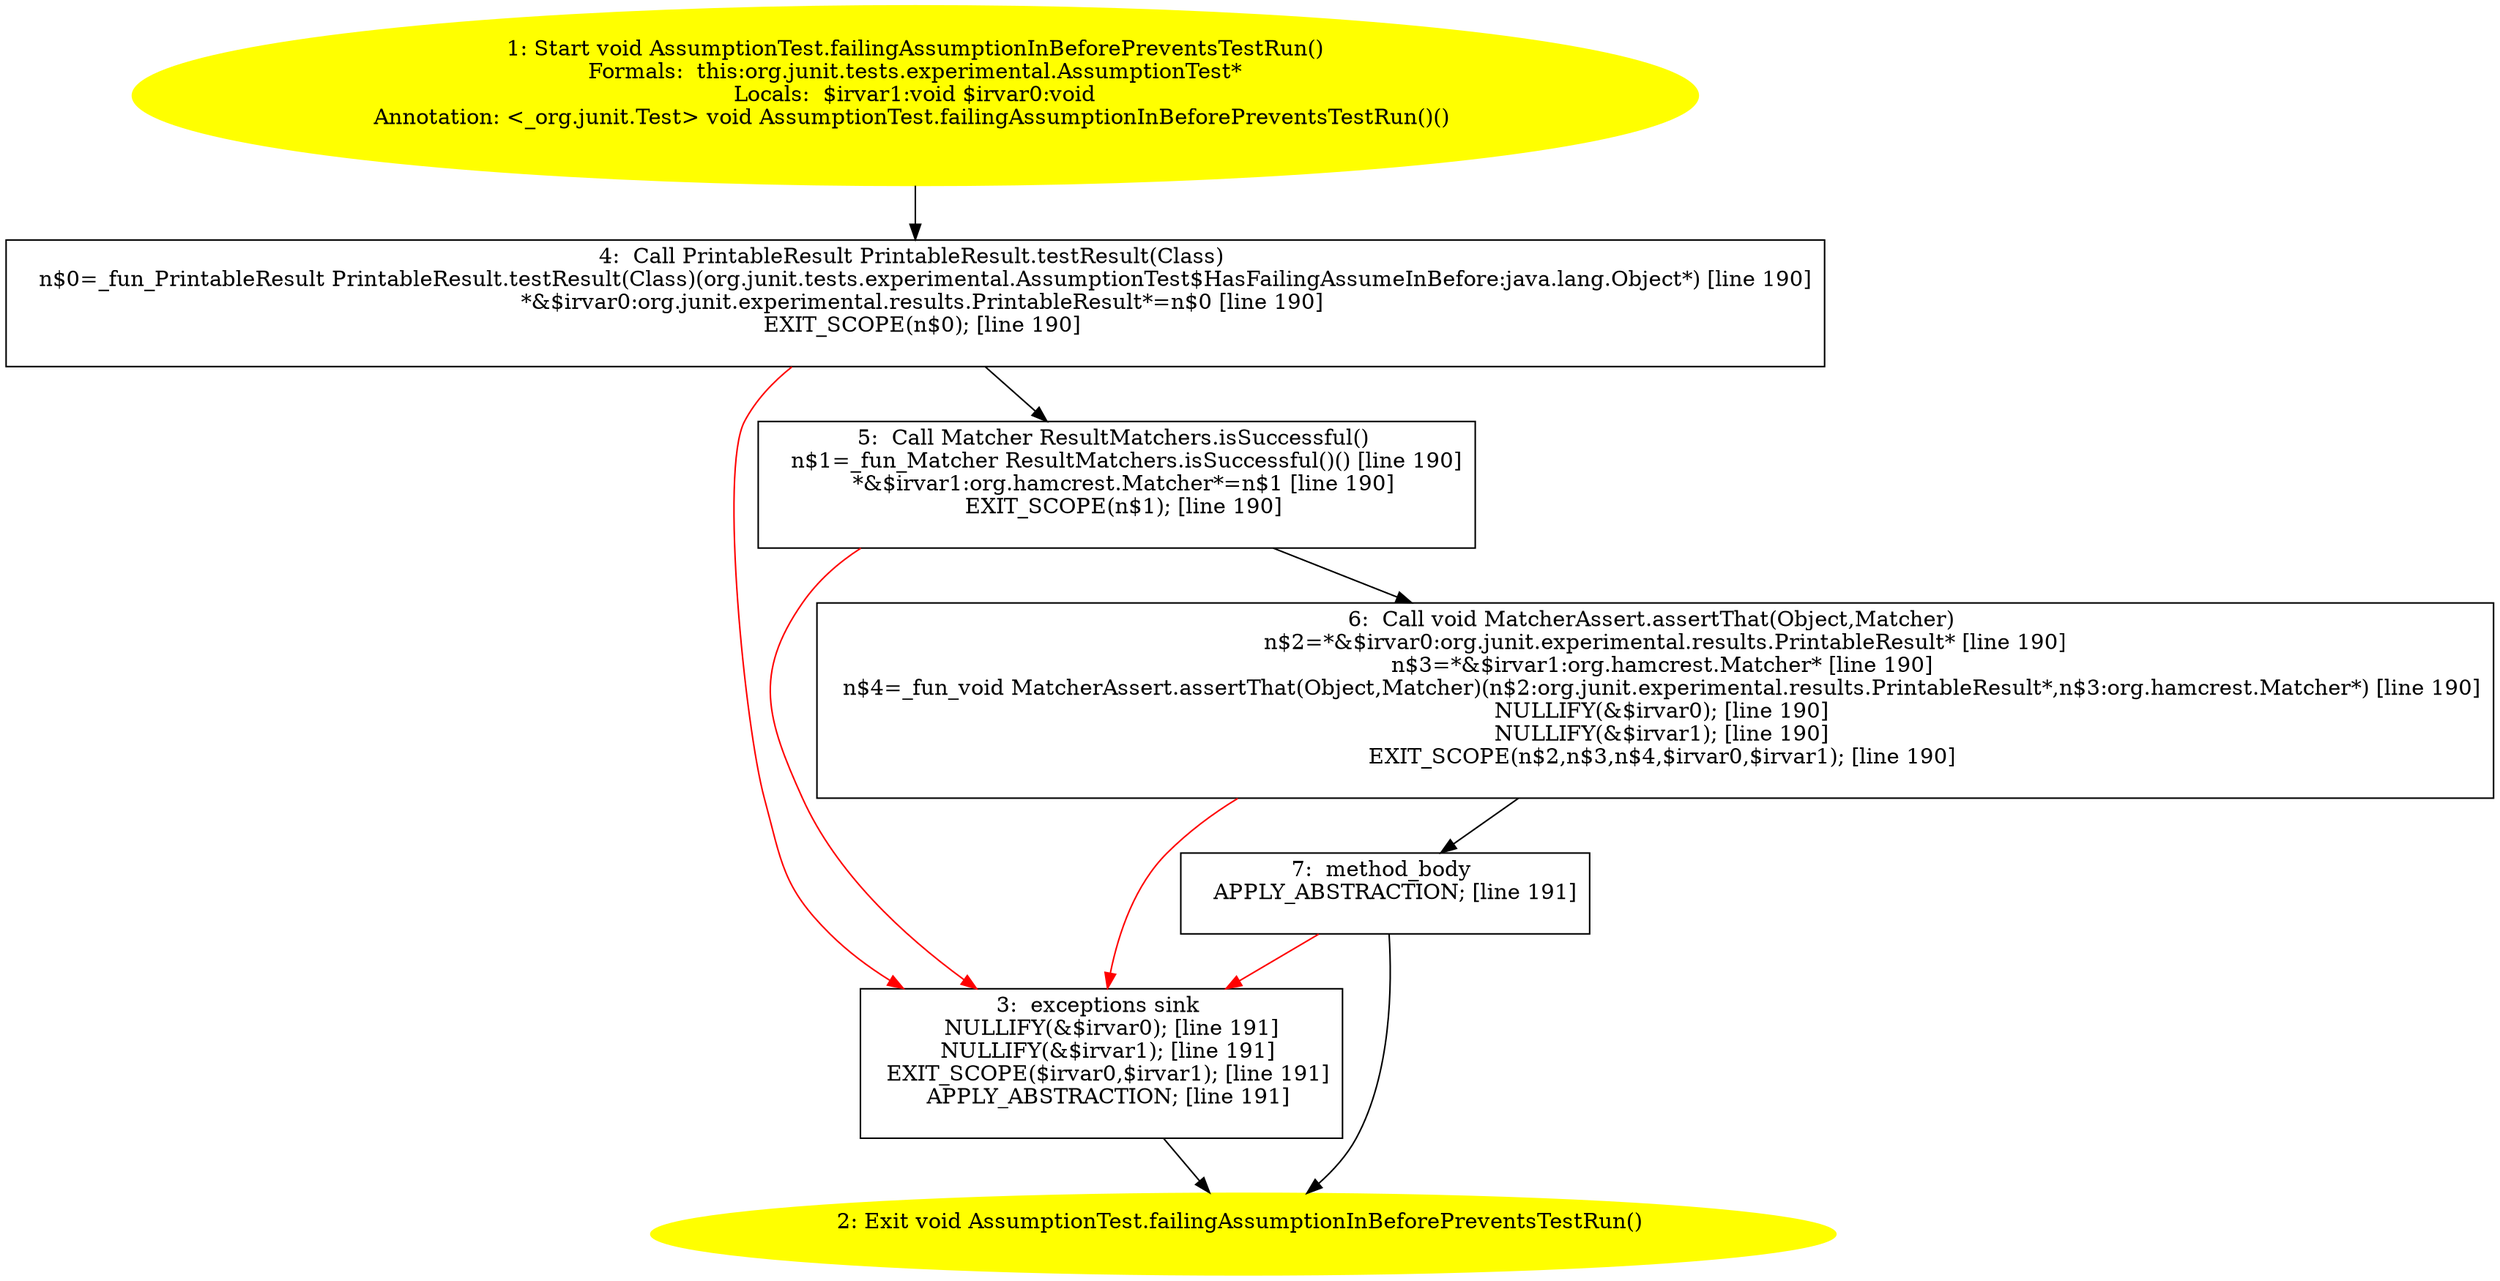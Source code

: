 /* @generated */
digraph cfg {
"org.junit.tests.experimental.AssumptionTest.failingAssumptionInBeforePreventsTestRun():void.4a680200af0336476905f2db01ac81f2_1" [label="1: Start void AssumptionTest.failingAssumptionInBeforePreventsTestRun()\nFormals:  this:org.junit.tests.experimental.AssumptionTest*\nLocals:  $irvar1:void $irvar0:void\nAnnotation: <_org.junit.Test> void AssumptionTest.failingAssumptionInBeforePreventsTestRun()() \n  " color=yellow style=filled]
	

	 "org.junit.tests.experimental.AssumptionTest.failingAssumptionInBeforePreventsTestRun():void.4a680200af0336476905f2db01ac81f2_1" -> "org.junit.tests.experimental.AssumptionTest.failingAssumptionInBeforePreventsTestRun():void.4a680200af0336476905f2db01ac81f2_4" ;
"org.junit.tests.experimental.AssumptionTest.failingAssumptionInBeforePreventsTestRun():void.4a680200af0336476905f2db01ac81f2_2" [label="2: Exit void AssumptionTest.failingAssumptionInBeforePreventsTestRun() \n  " color=yellow style=filled]
	

"org.junit.tests.experimental.AssumptionTest.failingAssumptionInBeforePreventsTestRun():void.4a680200af0336476905f2db01ac81f2_3" [label="3:  exceptions sink \n   NULLIFY(&$irvar0); [line 191]\n  NULLIFY(&$irvar1); [line 191]\n  EXIT_SCOPE($irvar0,$irvar1); [line 191]\n  APPLY_ABSTRACTION; [line 191]\n " shape="box"]
	

	 "org.junit.tests.experimental.AssumptionTest.failingAssumptionInBeforePreventsTestRun():void.4a680200af0336476905f2db01ac81f2_3" -> "org.junit.tests.experimental.AssumptionTest.failingAssumptionInBeforePreventsTestRun():void.4a680200af0336476905f2db01ac81f2_2" ;
"org.junit.tests.experimental.AssumptionTest.failingAssumptionInBeforePreventsTestRun():void.4a680200af0336476905f2db01ac81f2_4" [label="4:  Call PrintableResult PrintableResult.testResult(Class) \n   n$0=_fun_PrintableResult PrintableResult.testResult(Class)(org.junit.tests.experimental.AssumptionTest$HasFailingAssumeInBefore:java.lang.Object*) [line 190]\n  *&$irvar0:org.junit.experimental.results.PrintableResult*=n$0 [line 190]\n  EXIT_SCOPE(n$0); [line 190]\n " shape="box"]
	

	 "org.junit.tests.experimental.AssumptionTest.failingAssumptionInBeforePreventsTestRun():void.4a680200af0336476905f2db01ac81f2_4" -> "org.junit.tests.experimental.AssumptionTest.failingAssumptionInBeforePreventsTestRun():void.4a680200af0336476905f2db01ac81f2_5" ;
	 "org.junit.tests.experimental.AssumptionTest.failingAssumptionInBeforePreventsTestRun():void.4a680200af0336476905f2db01ac81f2_4" -> "org.junit.tests.experimental.AssumptionTest.failingAssumptionInBeforePreventsTestRun():void.4a680200af0336476905f2db01ac81f2_3" [color="red" ];
"org.junit.tests.experimental.AssumptionTest.failingAssumptionInBeforePreventsTestRun():void.4a680200af0336476905f2db01ac81f2_5" [label="5:  Call Matcher ResultMatchers.isSuccessful() \n   n$1=_fun_Matcher ResultMatchers.isSuccessful()() [line 190]\n  *&$irvar1:org.hamcrest.Matcher*=n$1 [line 190]\n  EXIT_SCOPE(n$1); [line 190]\n " shape="box"]
	

	 "org.junit.tests.experimental.AssumptionTest.failingAssumptionInBeforePreventsTestRun():void.4a680200af0336476905f2db01ac81f2_5" -> "org.junit.tests.experimental.AssumptionTest.failingAssumptionInBeforePreventsTestRun():void.4a680200af0336476905f2db01ac81f2_6" ;
	 "org.junit.tests.experimental.AssumptionTest.failingAssumptionInBeforePreventsTestRun():void.4a680200af0336476905f2db01ac81f2_5" -> "org.junit.tests.experimental.AssumptionTest.failingAssumptionInBeforePreventsTestRun():void.4a680200af0336476905f2db01ac81f2_3" [color="red" ];
"org.junit.tests.experimental.AssumptionTest.failingAssumptionInBeforePreventsTestRun():void.4a680200af0336476905f2db01ac81f2_6" [label="6:  Call void MatcherAssert.assertThat(Object,Matcher) \n   n$2=*&$irvar0:org.junit.experimental.results.PrintableResult* [line 190]\n  n$3=*&$irvar1:org.hamcrest.Matcher* [line 190]\n  n$4=_fun_void MatcherAssert.assertThat(Object,Matcher)(n$2:org.junit.experimental.results.PrintableResult*,n$3:org.hamcrest.Matcher*) [line 190]\n  NULLIFY(&$irvar0); [line 190]\n  NULLIFY(&$irvar1); [line 190]\n  EXIT_SCOPE(n$2,n$3,n$4,$irvar0,$irvar1); [line 190]\n " shape="box"]
	

	 "org.junit.tests.experimental.AssumptionTest.failingAssumptionInBeforePreventsTestRun():void.4a680200af0336476905f2db01ac81f2_6" -> "org.junit.tests.experimental.AssumptionTest.failingAssumptionInBeforePreventsTestRun():void.4a680200af0336476905f2db01ac81f2_7" ;
	 "org.junit.tests.experimental.AssumptionTest.failingAssumptionInBeforePreventsTestRun():void.4a680200af0336476905f2db01ac81f2_6" -> "org.junit.tests.experimental.AssumptionTest.failingAssumptionInBeforePreventsTestRun():void.4a680200af0336476905f2db01ac81f2_3" [color="red" ];
"org.junit.tests.experimental.AssumptionTest.failingAssumptionInBeforePreventsTestRun():void.4a680200af0336476905f2db01ac81f2_7" [label="7:  method_body \n   APPLY_ABSTRACTION; [line 191]\n " shape="box"]
	

	 "org.junit.tests.experimental.AssumptionTest.failingAssumptionInBeforePreventsTestRun():void.4a680200af0336476905f2db01ac81f2_7" -> "org.junit.tests.experimental.AssumptionTest.failingAssumptionInBeforePreventsTestRun():void.4a680200af0336476905f2db01ac81f2_2" ;
	 "org.junit.tests.experimental.AssumptionTest.failingAssumptionInBeforePreventsTestRun():void.4a680200af0336476905f2db01ac81f2_7" -> "org.junit.tests.experimental.AssumptionTest.failingAssumptionInBeforePreventsTestRun():void.4a680200af0336476905f2db01ac81f2_3" [color="red" ];
}
